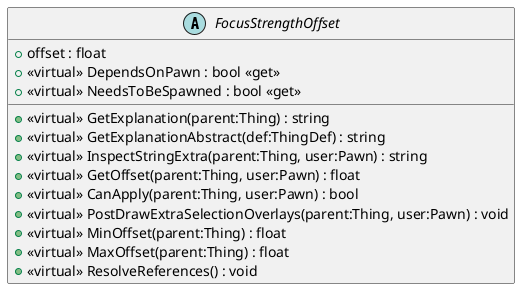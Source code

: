 @startuml
abstract class FocusStrengthOffset {
    + offset : float
    + <<virtual>> DependsOnPawn : bool <<get>>
    + <<virtual>> NeedsToBeSpawned : bool <<get>>
    + <<virtual>> GetExplanation(parent:Thing) : string
    + <<virtual>> GetExplanationAbstract(def:ThingDef) : string
    + <<virtual>> InspectStringExtra(parent:Thing, user:Pawn) : string
    + <<virtual>> GetOffset(parent:Thing, user:Pawn) : float
    + <<virtual>> CanApply(parent:Thing, user:Pawn) : bool
    + <<virtual>> PostDrawExtraSelectionOverlays(parent:Thing, user:Pawn) : void
    + <<virtual>> MinOffset(parent:Thing) : float
    + <<virtual>> MaxOffset(parent:Thing) : float
    + <<virtual>> ResolveReferences() : void
}
@enduml
